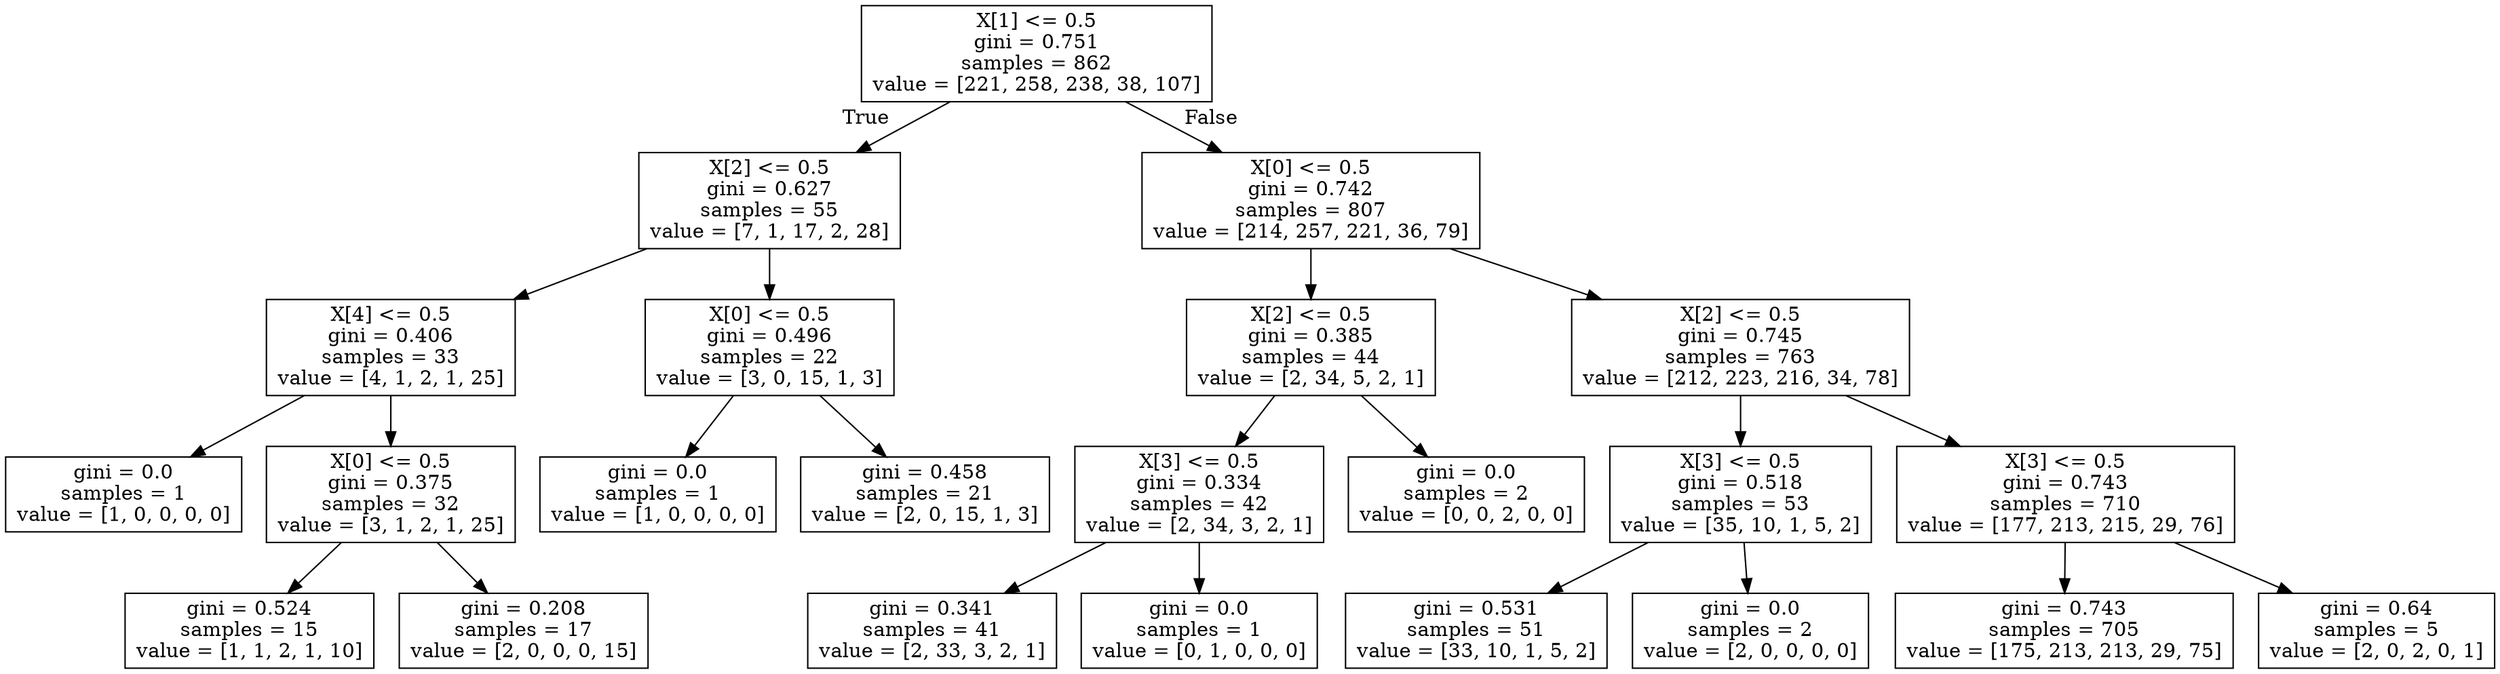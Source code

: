 digraph Tree {
node [shape=box] ;
0 [label="X[1] <= 0.5\ngini = 0.751\nsamples = 862\nvalue = [221, 258, 238, 38, 107]"] ;
1 [label="X[2] <= 0.5\ngini = 0.627\nsamples = 55\nvalue = [7, 1, 17, 2, 28]"] ;
0 -> 1 [labeldistance=2.5, labelangle=45, headlabel="True"] ;
2 [label="X[4] <= 0.5\ngini = 0.406\nsamples = 33\nvalue = [4, 1, 2, 1, 25]"] ;
1 -> 2 ;
3 [label="gini = 0.0\nsamples = 1\nvalue = [1, 0, 0, 0, 0]"] ;
2 -> 3 ;
4 [label="X[0] <= 0.5\ngini = 0.375\nsamples = 32\nvalue = [3, 1, 2, 1, 25]"] ;
2 -> 4 ;
5 [label="gini = 0.524\nsamples = 15\nvalue = [1, 1, 2, 1, 10]"] ;
4 -> 5 ;
6 [label="gini = 0.208\nsamples = 17\nvalue = [2, 0, 0, 0, 15]"] ;
4 -> 6 ;
7 [label="X[0] <= 0.5\ngini = 0.496\nsamples = 22\nvalue = [3, 0, 15, 1, 3]"] ;
1 -> 7 ;
8 [label="gini = 0.0\nsamples = 1\nvalue = [1, 0, 0, 0, 0]"] ;
7 -> 8 ;
9 [label="gini = 0.458\nsamples = 21\nvalue = [2, 0, 15, 1, 3]"] ;
7 -> 9 ;
10 [label="X[0] <= 0.5\ngini = 0.742\nsamples = 807\nvalue = [214, 257, 221, 36, 79]"] ;
0 -> 10 [labeldistance=2.5, labelangle=-45, headlabel="False"] ;
11 [label="X[2] <= 0.5\ngini = 0.385\nsamples = 44\nvalue = [2, 34, 5, 2, 1]"] ;
10 -> 11 ;
12 [label="X[3] <= 0.5\ngini = 0.334\nsamples = 42\nvalue = [2, 34, 3, 2, 1]"] ;
11 -> 12 ;
13 [label="gini = 0.341\nsamples = 41\nvalue = [2, 33, 3, 2, 1]"] ;
12 -> 13 ;
14 [label="gini = 0.0\nsamples = 1\nvalue = [0, 1, 0, 0, 0]"] ;
12 -> 14 ;
15 [label="gini = 0.0\nsamples = 2\nvalue = [0, 0, 2, 0, 0]"] ;
11 -> 15 ;
16 [label="X[2] <= 0.5\ngini = 0.745\nsamples = 763\nvalue = [212, 223, 216, 34, 78]"] ;
10 -> 16 ;
17 [label="X[3] <= 0.5\ngini = 0.518\nsamples = 53\nvalue = [35, 10, 1, 5, 2]"] ;
16 -> 17 ;
18 [label="gini = 0.531\nsamples = 51\nvalue = [33, 10, 1, 5, 2]"] ;
17 -> 18 ;
19 [label="gini = 0.0\nsamples = 2\nvalue = [2, 0, 0, 0, 0]"] ;
17 -> 19 ;
20 [label="X[3] <= 0.5\ngini = 0.743\nsamples = 710\nvalue = [177, 213, 215, 29, 76]"] ;
16 -> 20 ;
21 [label="gini = 0.743\nsamples = 705\nvalue = [175, 213, 213, 29, 75]"] ;
20 -> 21 ;
22 [label="gini = 0.64\nsamples = 5\nvalue = [2, 0, 2, 0, 1]"] ;
20 -> 22 ;
}